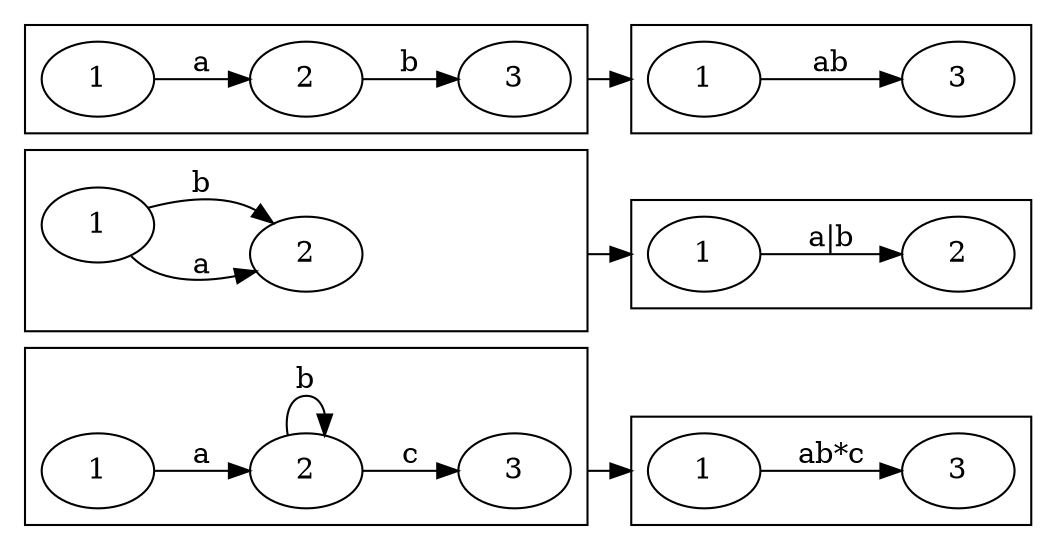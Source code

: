 digraph G {
    rankdir = "LR";
    compound=true;
    node [type=circle];

    subgraph cluster3 {
        cluster3_one [label="1"];
        cluster3_two [label="2"];
        cluster3_three [label="3"];
        cluster3_one -> cluster3_two [label="a"];
        cluster3_two -> cluster3_three [label="c"];
        cluster3_two -> cluster3_two [label="b"];
    }

    subgraph cluster2 {
        cluster2_one [label="1"];
        cluster2_two [label="2"];
        cluster2_three [style=invis label="3"]
        cluster2_one:se -> cluster2_two [label="a"];
        cluster2_one -> cluster2_two:nw [label="b"];
        cluster2_two -> cluster2_three [style=invis];
    }

    subgraph cluster1 {
        cluster1_one [label="1"];
        cluster1_two [label="2"];
        cluster1_three [label="3"];
        cluster1_one -> cluster1_two [label="a"];
        cluster1_two -> cluster1_three [label="b"];
    }


    subgraph "cluster1_1" {
        "cluster1_1_one" [label="1"];
        "cluster1_1_three" [label="3"];
        "cluster1_1_one" -> "cluster1_1_three" [label="ab"];
    }


    subgraph "cluster2_2" {
        "cluster2_2_one" [label="1"];
        "cluster2_2_two" [label="2"];
        "cluster2_2_one" -> "cluster2_2_two" [label="a|b"];
    }

    subgraph "cluster3_3" {
        "cluster3_3_one" [label="1"];
        "cluster3_3_three" [label="3"];
        "cluster3_3_one" -> "cluster3_3_three" [label="ab*c"];
    }

    "cluster1_three" -> "cluster1_1_one" [ltail="cluster1" lhead="cluster1_1"];

    cluster2_three -> cluster2_2_one [ltail=cluster2 lhead=cluster2_2];

    cluster3_three -> cluster3_3_one [ltail=cluster3 lhead=cluster3_3];
}